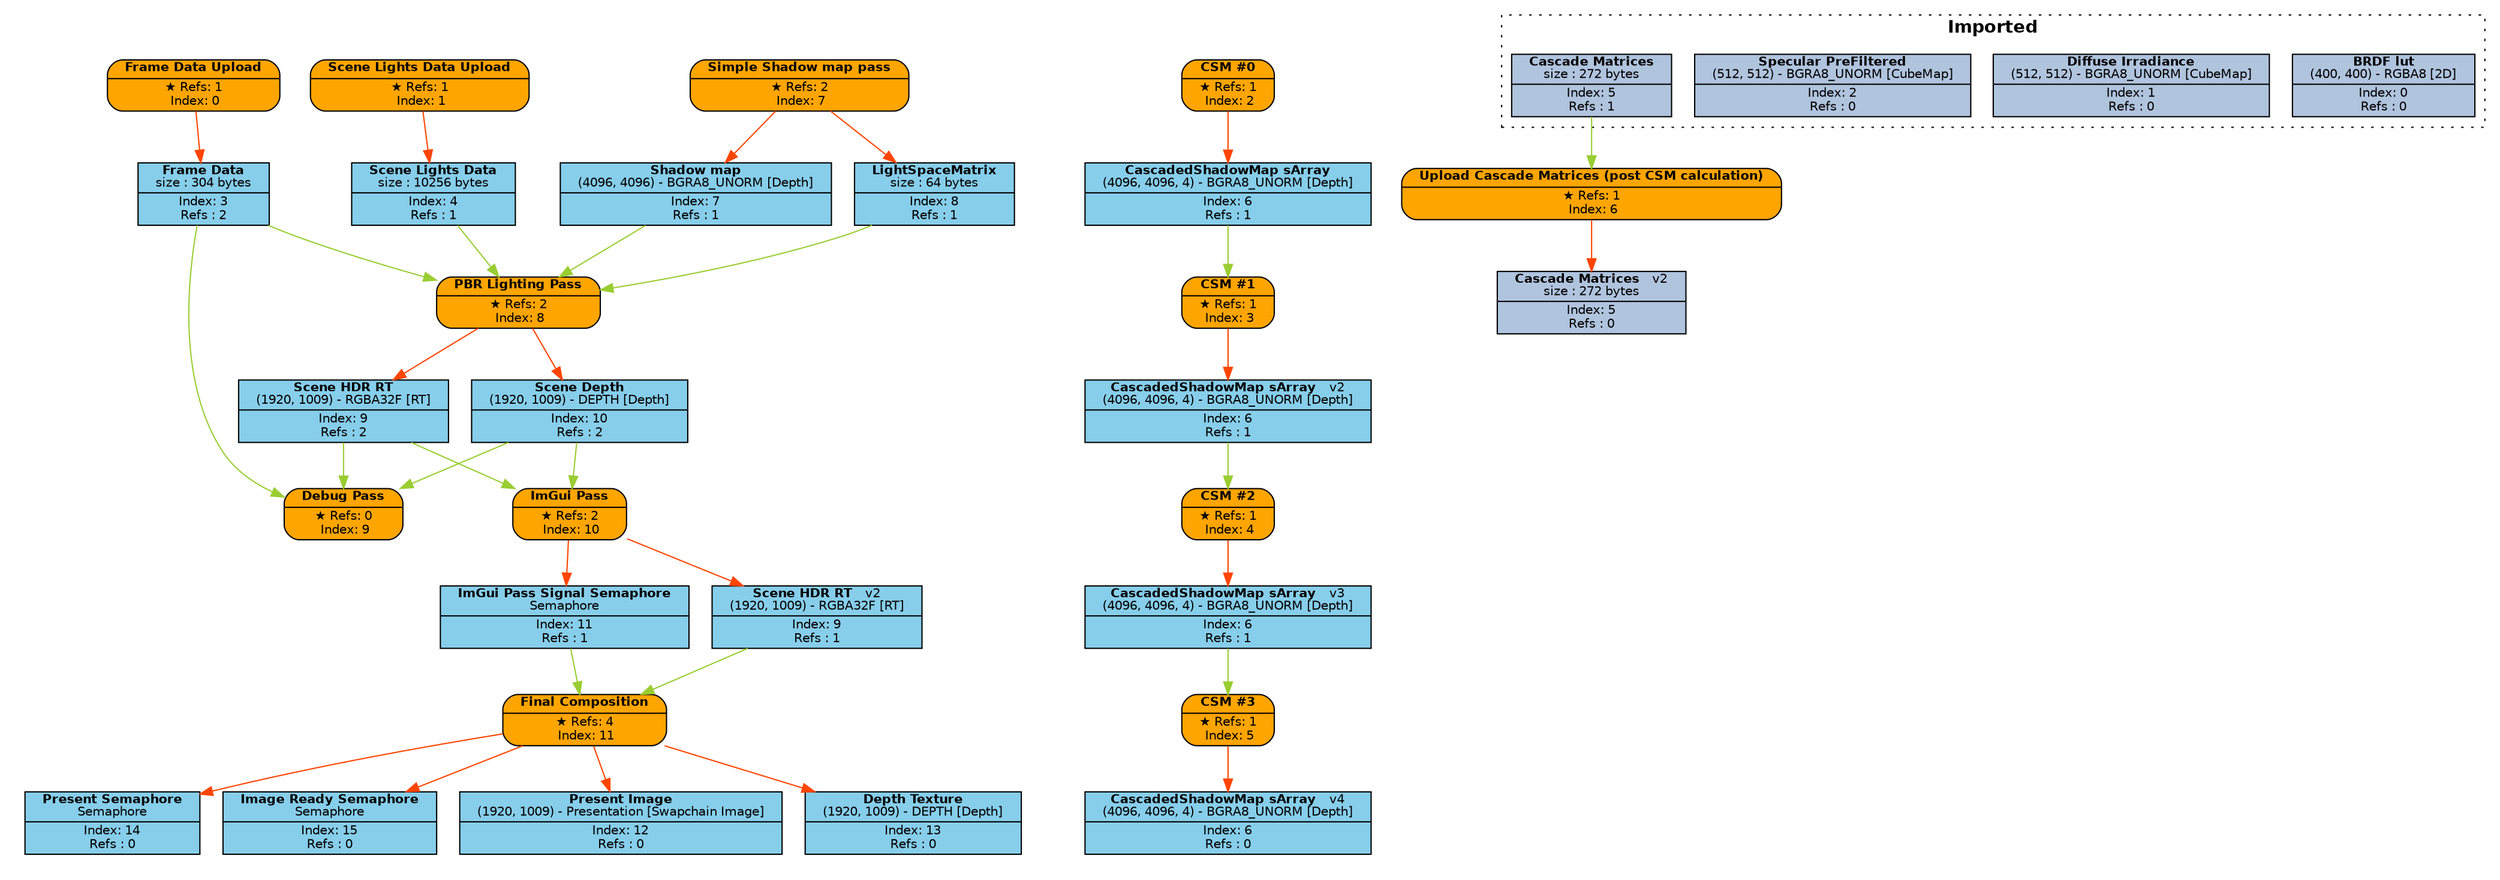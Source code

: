 digraph FrameGraph {
graph [style=invis, rankdir="TB" ordering=out, splines=spline]
node [shape=record, fontname="helvetica", fontsize=10, margin="0.2,0.03"]

P0 [label=<{ {<B>Frame Data Upload</B>} | {&#x2605; Refs: 1<BR/> Index: 0} }> style="rounded,filled", fillcolor=orange]
P1 [label=<{ {<B>Scene Lights Data Upload</B>} | {&#x2605; Refs: 1<BR/> Index: 1} }> style="rounded,filled", fillcolor=orange]
P2 [label=<{ {<B>CSM #0</B>} | {&#x2605; Refs: 1<BR/> Index: 2} }> style="rounded,filled", fillcolor=orange]
P3 [label=<{ {<B>CSM #1</B>} | {&#x2605; Refs: 1<BR/> Index: 3} }> style="rounded,filled", fillcolor=orange]
P4 [label=<{ {<B>CSM #2</B>} | {&#x2605; Refs: 1<BR/> Index: 4} }> style="rounded,filled", fillcolor=orange]
P5 [label=<{ {<B>CSM #3</B>} | {&#x2605; Refs: 1<BR/> Index: 5} }> style="rounded,filled", fillcolor=orange]
P6 [label=<{ {<B>Upload Cascade Matrices (post CSM calculation)</B>} | {&#x2605; Refs: 1<BR/> Index: 6} }> style="rounded,filled", fillcolor=orange]
P7 [label=<{ {<B>Simple Shadow map pass</B>} | {&#x2605; Refs: 2<BR/> Index: 7} }> style="rounded,filled", fillcolor=orange]
P8 [label=<{ {<B>PBR Lighting Pass</B>} | {&#x2605; Refs: 2<BR/> Index: 8} }> style="rounded,filled", fillcolor=orange]
P9 [label=<{ {<B>Debug Pass</B>} | {&#x2605; Refs: 0<BR/> Index: 9} }> style="rounded,filled", fillcolor=orange]
P10 [label=<{ {<B>ImGui Pass</B>} | {&#x2605; Refs: 2<BR/> Index: 10} }> style="rounded,filled", fillcolor=orange]
P11 [label=<{ {<B>Final Composition</B>} | {&#x2605; Refs: 4<BR/> Index: 11} }> style="rounded,filled", fillcolor=orange]

R0_1 [label=<{ {<B>BRDF lut</B><BR/>(400, 400) - RGBA8 [2D]} | {Index: 0<BR/>Refs : 0} }> style=filled, fillcolor=lightsteelblue]
R1_1 [label=<{ {<B>Diffuse Irradiance</B><BR/>(512, 512) - BGRA8_UNORM [CubeMap]} | {Index: 1<BR/>Refs : 0} }> style=filled, fillcolor=lightsteelblue]
R2_1 [label=<{ {<B>Specular PreFiltered</B><BR/>(512, 512) - BGRA8_UNORM [CubeMap]} | {Index: 2<BR/>Refs : 0} }> style=filled, fillcolor=lightsteelblue]
R3_1 [label=<{ {<B>Frame Data</B><BR/>size : 304 bytes} | {Index: 3<BR/>Refs : 2} }> style=filled, fillcolor=skyblue]
R4_1 [label=<{ {<B>Scene Lights Data</B><BR/>size : 10256 bytes} | {Index: 4<BR/>Refs : 1} }> style=filled, fillcolor=skyblue]
R5_1 [label=<{ {<B>Cascade Matrices</B><BR/>size : 272 bytes} | {Index: 5<BR/>Refs : 1} }> style=filled, fillcolor=lightsteelblue]
R6_1 [label=<{ {<B>CascadedShadowMap sArray</B><BR/>(4096, 4096, 4) - BGRA8_UNORM [Depth]} | {Index: 6<BR/>Refs : 1} }> style=filled, fillcolor=skyblue]
R6_2 [label=<{ {<B>CascadedShadowMap sArray</B>   <FONT>v2</FONT><BR/>(4096, 4096, 4) - BGRA8_UNORM [Depth]} | {Index: 6<BR/>Refs : 1} }> style=filled, fillcolor=skyblue]
R6_3 [label=<{ {<B>CascadedShadowMap sArray</B>   <FONT>v3</FONT><BR/>(4096, 4096, 4) - BGRA8_UNORM [Depth]} | {Index: 6<BR/>Refs : 1} }> style=filled, fillcolor=skyblue]
R6_4 [label=<{ {<B>CascadedShadowMap sArray</B>   <FONT>v4</FONT><BR/>(4096, 4096, 4) - BGRA8_UNORM [Depth]} | {Index: 6<BR/>Refs : 0} }> style=filled, fillcolor=skyblue]
R5_2 [label=<{ {<B>Cascade Matrices</B>   <FONT>v2</FONT><BR/>size : 272 bytes} | {Index: 5<BR/>Refs : 0} }> style=filled, fillcolor=lightsteelblue]
R7_1 [label=<{ {<B>Shadow map</B><BR/>(4096, 4096) - BGRA8_UNORM [Depth]} | {Index: 7<BR/>Refs : 1} }> style=filled, fillcolor=skyblue]
R8_1 [label=<{ {<B>LightSpaceMatrix</B><BR/>size : 64 bytes} | {Index: 8<BR/>Refs : 1} }> style=filled, fillcolor=skyblue]
R9_1 [label=<{ {<B>Scene HDR RT</B><BR/>(1920, 1009) - RGBA32F [RT]} | {Index: 9<BR/>Refs : 2} }> style=filled, fillcolor=skyblue]
R10_1 [label=<{ {<B>Scene Depth</B><BR/>(1920, 1009) - DEPTH [Depth]} | {Index: 10<BR/>Refs : 2} }> style=filled, fillcolor=skyblue]
R11_1 [label=<{ {<B>ImGui Pass Signal Semaphore</B><BR/>Semaphore} | {Index: 11<BR/>Refs : 1} }> style=filled, fillcolor=skyblue]
R9_2 [label=<{ {<B>Scene HDR RT</B>   <FONT>v2</FONT><BR/>(1920, 1009) - RGBA32F [RT]} | {Index: 9<BR/>Refs : 1} }> style=filled, fillcolor=skyblue]
R12_1 [label=<{ {<B>Present Image</B><BR/>(1920, 1009) - Presentation [Swapchain Image]} | {Index: 12<BR/>Refs : 0} }> style=filled, fillcolor=skyblue]
R13_1 [label=<{ {<B>Depth Texture</B><BR/>(1920, 1009) - DEPTH [Depth]} | {Index: 13<BR/>Refs : 0} }> style=filled, fillcolor=skyblue]
R14_1 [label=<{ {<B>Present Semaphore</B><BR/>Semaphore} | {Index: 14<BR/>Refs : 0} }> style=filled, fillcolor=skyblue]
R15_1 [label=<{ {<B>Image Ready Semaphore</B><BR/>Semaphore} | {Index: 15<BR/>Refs : 0} }> style=filled, fillcolor=skyblue]

P0 -> { R3_1 } [color=orangered]
P1 -> { R4_1 } [color=orangered]
P2 -> { R6_1 } [color=orangered]
P3 -> { R6_2 } [color=orangered]
P4 -> { R6_3 } [color=orangered]
P5 -> { R6_4 } [color=orangered]
P6 -> { R5_2 } [color=orangered]
P7 -> { R7_1 R8_1 } [color=orangered]
P8 -> { R9_1 R10_1 } [color=orangered]
P9 -> { } [color=orangered]
P10 -> { R9_2 R11_1 } [color=orangered]
P11 -> { R12_1 R13_1 R14_1 R15_1 } [color=orangered]

R0_1 -> { } [color=olivedrab3]
R1_1 -> { } [color=olivedrab3]
R2_1 -> { } [color=olivedrab3]
R3_1 -> { P8 P9 } [color=olivedrab3]
R4_1 -> { P8 } [color=olivedrab3]
R5_1 -> { P6 } [color=olivedrab3]
R6_1 -> { P3 } [color=olivedrab3]
R6_2 -> { P4 } [color=olivedrab3]
R6_3 -> { P5 } [color=olivedrab3]
R6_4 -> { } [color=olivedrab3]
R5_2 -> { } [color=olivedrab3]
R7_1 -> { P8 } [color=olivedrab3]
R8_1 -> { P8 } [color=olivedrab3]
R9_1 -> { P9 P10 } [color=olivedrab3]
R10_1 -> { P9 P10 } [color=olivedrab3]
R11_1 -> { P11 } [color=olivedrab3]
R9_2 -> { P11 } [color=olivedrab3]
R12_1 -> { } [color=olivedrab3]
R13_1 -> { } [color=olivedrab3]
R14_1 -> { } [color=olivedrab3]
R15_1 -> { } [color=olivedrab3]

subgraph cluster_0 {
P0 R3_1 
}
subgraph cluster_1 {
P1 R4_1 
}
subgraph cluster_2 {
P2 R6_1 
}
subgraph cluster_3 {
P3 
}
subgraph cluster_4 {
P4 
}
subgraph cluster_5 {
P5 
}
subgraph cluster_6 {
P6 
}
subgraph cluster_7 {
P7 R7_1 R8_1 
}
subgraph cluster_8 {
P8 R9_1 R10_1 
}
subgraph cluster_9 {
P9 
}
subgraph cluster_10 {
P10 R11_1 
}
subgraph cluster_11 {
P11 R12_1 R13_1 R14_1 R15_1 
}

subgraph cluster_imported_resources {
graph [style=dotted, fontname="helvetica", label=< <B>Imported</B> >]
R0_1 R1_1 R2_1 R5_1 
}

}